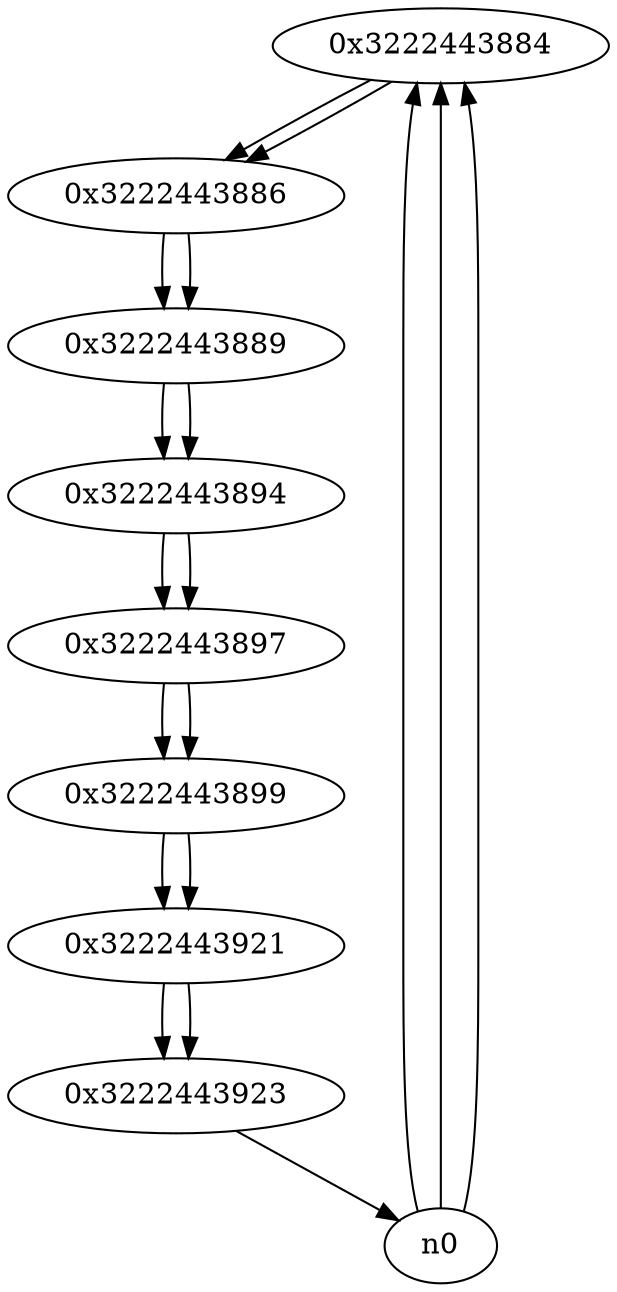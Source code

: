 digraph G{
/* nodes */
  n1 [label="0x3222443884"]
  n2 [label="0x3222443886"]
  n3 [label="0x3222443889"]
  n4 [label="0x3222443894"]
  n5 [label="0x3222443897"]
  n6 [label="0x3222443899"]
  n7 [label="0x3222443921"]
  n8 [label="0x3222443923"]
/* edges */
n1 -> n2;
n0 -> n1;
n0 -> n1;
n0 -> n1;
n2 -> n3;
n1 -> n2;
n3 -> n4;
n2 -> n3;
n4 -> n5;
n3 -> n4;
n5 -> n6;
n4 -> n5;
n6 -> n7;
n5 -> n6;
n7 -> n8;
n6 -> n7;
n8 -> n0;
n7 -> n8;
}
